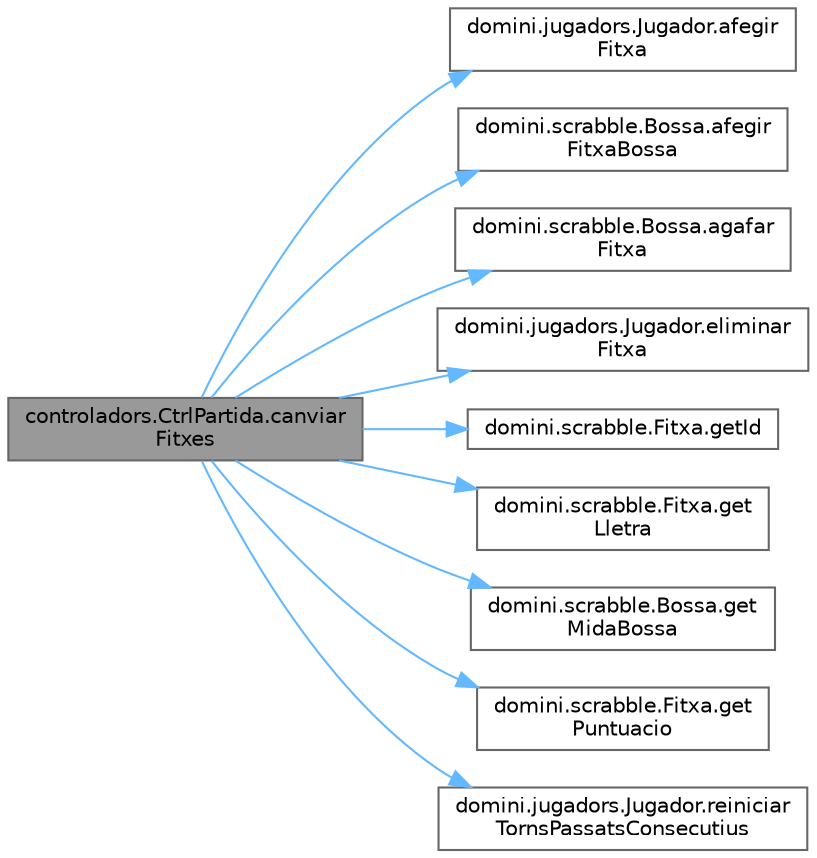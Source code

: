 digraph "controladors.CtrlPartida.canviarFitxes"
{
 // INTERACTIVE_SVG=YES
 // LATEX_PDF_SIZE
  bgcolor="transparent";
  edge [fontname=Helvetica,fontsize=10,labelfontname=Helvetica,labelfontsize=10];
  node [fontname=Helvetica,fontsize=10,shape=box,height=0.2,width=0.4];
  rankdir="LR";
  Node1 [id="Node000001",label="controladors.CtrlPartida.canviar\lFitxes",height=0.2,width=0.4,color="gray40", fillcolor="grey60", style="filled", fontcolor="black",tooltip="Canvia un cert nombre de fitxes de la mà del jugador actual."];
  Node1 -> Node2 [id="edge1_Node000001_Node000002",color="steelblue1",style="solid",tooltip=" "];
  Node2 [id="Node000002",label="domini.jugadors.Jugador.afegir\lFitxa",height=0.2,width=0.4,color="grey40", fillcolor="white", style="filled",URL="$classdomini_1_1jugadors_1_1_jugador.html#a28fa4b7dcf1f5eabdc608591e61509ae",tooltip="El jugador afegeix una fitxa a la seva llista de fitxes."];
  Node1 -> Node3 [id="edge2_Node000001_Node000003",color="steelblue1",style="solid",tooltip=" "];
  Node3 [id="Node000003",label="domini.scrabble.Bossa.afegir\lFitxaBossa",height=0.2,width=0.4,color="grey40", fillcolor="white", style="filled",URL="$classdomini_1_1scrabble_1_1_bossa.html#a89707eebb134ecb159a2f7a001b027d0",tooltip="Afegeix una nova fitxa a la bossa."];
  Node1 -> Node4 [id="edge3_Node000001_Node000004",color="steelblue1",style="solid",tooltip=" "];
  Node4 [id="Node000004",label="domini.scrabble.Bossa.agafar\lFitxa",height=0.2,width=0.4,color="grey40", fillcolor="white", style="filled",URL="$classdomini_1_1scrabble_1_1_bossa.html#afa53a19569d75ae80205a5fa5759f6b5",tooltip="Retira una fitxa aleatòria de la bossa."];
  Node1 -> Node5 [id="edge4_Node000001_Node000005",color="steelblue1",style="solid",tooltip=" "];
  Node5 [id="Node000005",label="domini.jugadors.Jugador.eliminar\lFitxa",height=0.2,width=0.4,color="grey40", fillcolor="white", style="filled",URL="$classdomini_1_1jugadors_1_1_jugador.html#a958cd1f187802e5dcd496be3d60f5c30",tooltip="El jugador elimina una fitxa de la seva llista de fitxes."];
  Node1 -> Node6 [id="edge5_Node000001_Node000006",color="steelblue1",style="solid",tooltip=" "];
  Node6 [id="Node000006",label="domini.scrabble.Fitxa.getId",height=0.2,width=0.4,color="grey40", fillcolor="white", style="filled",URL="$classdomini_1_1scrabble_1_1_fitxa.html#ac71d738d062e9b3bff05145c171240c3",tooltip="Retorna el identificador de la fitxa."];
  Node1 -> Node7 [id="edge6_Node000001_Node000007",color="steelblue1",style="solid",tooltip=" "];
  Node7 [id="Node000007",label="domini.scrabble.Fitxa.get\lLletra",height=0.2,width=0.4,color="grey40", fillcolor="white", style="filled",URL="$classdomini_1_1scrabble_1_1_fitxa.html#a3ee9b39d600851a00c4ce541339ba90e",tooltip="Retorna la lletra associada a la fitxa."];
  Node1 -> Node8 [id="edge7_Node000001_Node000008",color="steelblue1",style="solid",tooltip=" "];
  Node8 [id="Node000008",label="domini.scrabble.Bossa.get\lMidaBossa",height=0.2,width=0.4,color="grey40", fillcolor="white", style="filled",URL="$classdomini_1_1scrabble_1_1_bossa.html#a58c8a4207e37d1b10159b73ed131c2c2",tooltip="Obté el nombre total de fitxes disponibles a la bossa."];
  Node1 -> Node9 [id="edge8_Node000001_Node000009",color="steelblue1",style="solid",tooltip=" "];
  Node9 [id="Node000009",label="domini.scrabble.Fitxa.get\lPuntuacio",height=0.2,width=0.4,color="grey40", fillcolor="white", style="filled",URL="$classdomini_1_1scrabble_1_1_fitxa.html#af8169852ecf1df6524e8b13a2fd171ec",tooltip="Retorna la puntuació associada a la fitxa."];
  Node1 -> Node10 [id="edge9_Node000001_Node000010",color="steelblue1",style="solid",tooltip=" "];
  Node10 [id="Node000010",label="domini.jugadors.Jugador.reiniciar\lTornsPassatsConsecutius",height=0.2,width=0.4,color="grey40", fillcolor="white", style="filled",URL="$classdomini_1_1jugadors_1_1_jugador.html#a65f71c37c6890c64cc63ebf0a4d7e185",tooltip="Reinicia el comptador de torns passats consecutius."];
}

